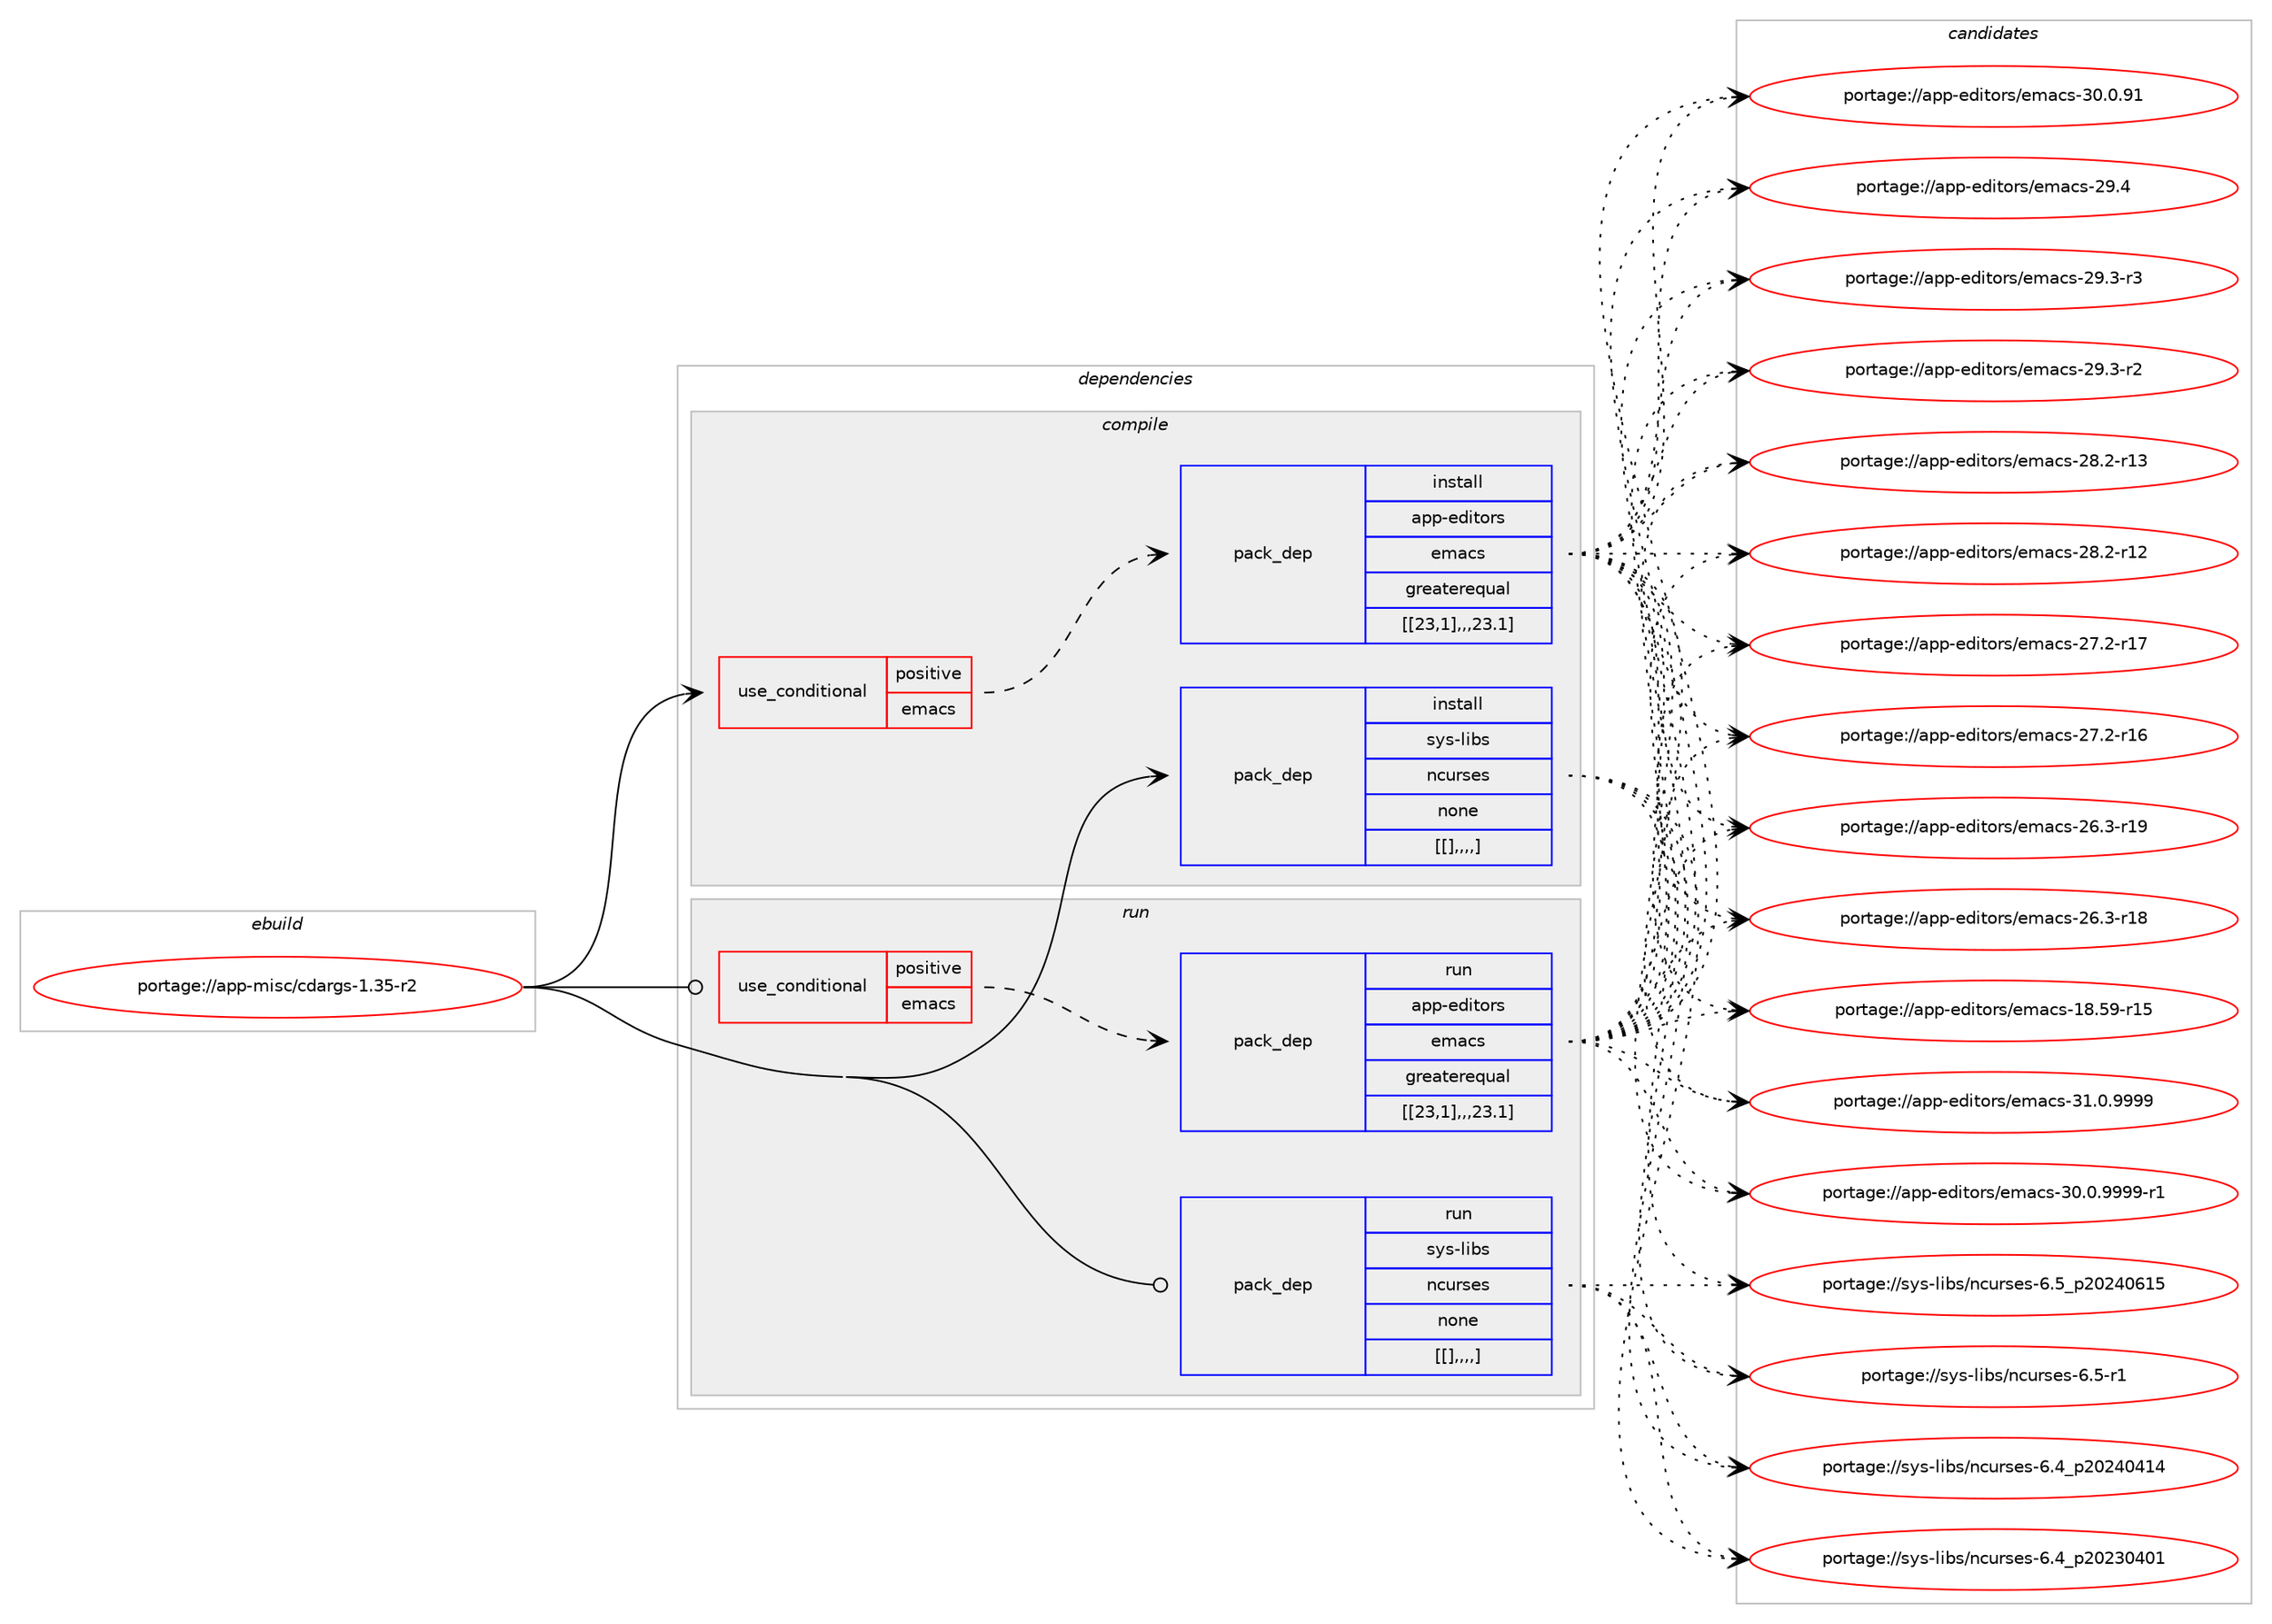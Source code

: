 digraph prolog {

# *************
# Graph options
# *************

newrank=true;
concentrate=true;
compound=true;
graph [rankdir=LR,fontname=Helvetica,fontsize=10,ranksep=1.5];#, ranksep=2.5, nodesep=0.2];
edge  [arrowhead=vee];
node  [fontname=Helvetica,fontsize=10];

# **********
# The ebuild
# **********

subgraph cluster_leftcol {
color=gray;
label=<<i>ebuild</i>>;
id [label="portage://app-misc/cdargs-1.35-r2", color=red, width=4, href="../app-misc/cdargs-1.35-r2.svg"];
}

# ****************
# The dependencies
# ****************

subgraph cluster_midcol {
color=gray;
label=<<i>dependencies</i>>;
subgraph cluster_compile {
fillcolor="#eeeeee";
style=filled;
label=<<i>compile</i>>;
subgraph cond11780 {
dependency40418 [label=<<TABLE BORDER="0" CELLBORDER="1" CELLSPACING="0" CELLPADDING="4"><TR><TD ROWSPAN="3" CELLPADDING="10">use_conditional</TD></TR><TR><TD>positive</TD></TR><TR><TD>emacs</TD></TR></TABLE>>, shape=none, color=red];
subgraph pack28249 {
dependency40419 [label=<<TABLE BORDER="0" CELLBORDER="1" CELLSPACING="0" CELLPADDING="4" WIDTH="220"><TR><TD ROWSPAN="6" CELLPADDING="30">pack_dep</TD></TR><TR><TD WIDTH="110">install</TD></TR><TR><TD>app-editors</TD></TR><TR><TD>emacs</TD></TR><TR><TD>greaterequal</TD></TR><TR><TD>[[23,1],,,23.1]</TD></TR></TABLE>>, shape=none, color=blue];
}
dependency40418:e -> dependency40419:w [weight=20,style="dashed",arrowhead="vee"];
}
id:e -> dependency40418:w [weight=20,style="solid",arrowhead="vee"];
subgraph pack28250 {
dependency40420 [label=<<TABLE BORDER="0" CELLBORDER="1" CELLSPACING="0" CELLPADDING="4" WIDTH="220"><TR><TD ROWSPAN="6" CELLPADDING="30">pack_dep</TD></TR><TR><TD WIDTH="110">install</TD></TR><TR><TD>sys-libs</TD></TR><TR><TD>ncurses</TD></TR><TR><TD>none</TD></TR><TR><TD>[[],,,,]</TD></TR></TABLE>>, shape=none, color=blue];
}
id:e -> dependency40420:w [weight=20,style="solid",arrowhead="vee"];
}
subgraph cluster_compileandrun {
fillcolor="#eeeeee";
style=filled;
label=<<i>compile and run</i>>;
}
subgraph cluster_run {
fillcolor="#eeeeee";
style=filled;
label=<<i>run</i>>;
subgraph cond11781 {
dependency40421 [label=<<TABLE BORDER="0" CELLBORDER="1" CELLSPACING="0" CELLPADDING="4"><TR><TD ROWSPAN="3" CELLPADDING="10">use_conditional</TD></TR><TR><TD>positive</TD></TR><TR><TD>emacs</TD></TR></TABLE>>, shape=none, color=red];
subgraph pack28251 {
dependency40422 [label=<<TABLE BORDER="0" CELLBORDER="1" CELLSPACING="0" CELLPADDING="4" WIDTH="220"><TR><TD ROWSPAN="6" CELLPADDING="30">pack_dep</TD></TR><TR><TD WIDTH="110">run</TD></TR><TR><TD>app-editors</TD></TR><TR><TD>emacs</TD></TR><TR><TD>greaterequal</TD></TR><TR><TD>[[23,1],,,23.1]</TD></TR></TABLE>>, shape=none, color=blue];
}
dependency40421:e -> dependency40422:w [weight=20,style="dashed",arrowhead="vee"];
}
id:e -> dependency40421:w [weight=20,style="solid",arrowhead="odot"];
subgraph pack28252 {
dependency40423 [label=<<TABLE BORDER="0" CELLBORDER="1" CELLSPACING="0" CELLPADDING="4" WIDTH="220"><TR><TD ROWSPAN="6" CELLPADDING="30">pack_dep</TD></TR><TR><TD WIDTH="110">run</TD></TR><TR><TD>sys-libs</TD></TR><TR><TD>ncurses</TD></TR><TR><TD>none</TD></TR><TR><TD>[[],,,,]</TD></TR></TABLE>>, shape=none, color=blue];
}
id:e -> dependency40423:w [weight=20,style="solid",arrowhead="odot"];
}
}

# **************
# The candidates
# **************

subgraph cluster_choices {
rank=same;
color=gray;
label=<<i>candidates</i>>;

subgraph choice28249 {
color=black;
nodesep=1;
choice971121124510110010511611111411547101109979911545514946484657575757 [label="portage://app-editors/emacs-31.0.9999", color=red, width=4,href="../app-editors/emacs-31.0.9999.svg"];
choice9711211245101100105116111114115471011099799115455148464846575757574511449 [label="portage://app-editors/emacs-30.0.9999-r1", color=red, width=4,href="../app-editors/emacs-30.0.9999-r1.svg"];
choice97112112451011001051161111141154710110997991154551484648465749 [label="portage://app-editors/emacs-30.0.91", color=red, width=4,href="../app-editors/emacs-30.0.91.svg"];
choice97112112451011001051161111141154710110997991154550574652 [label="portage://app-editors/emacs-29.4", color=red, width=4,href="../app-editors/emacs-29.4.svg"];
choice971121124510110010511611111411547101109979911545505746514511451 [label="portage://app-editors/emacs-29.3-r3", color=red, width=4,href="../app-editors/emacs-29.3-r3.svg"];
choice971121124510110010511611111411547101109979911545505746514511450 [label="portage://app-editors/emacs-29.3-r2", color=red, width=4,href="../app-editors/emacs-29.3-r2.svg"];
choice97112112451011001051161111141154710110997991154550564650451144951 [label="portage://app-editors/emacs-28.2-r13", color=red, width=4,href="../app-editors/emacs-28.2-r13.svg"];
choice97112112451011001051161111141154710110997991154550564650451144950 [label="portage://app-editors/emacs-28.2-r12", color=red, width=4,href="../app-editors/emacs-28.2-r12.svg"];
choice97112112451011001051161111141154710110997991154550554650451144955 [label="portage://app-editors/emacs-27.2-r17", color=red, width=4,href="../app-editors/emacs-27.2-r17.svg"];
choice97112112451011001051161111141154710110997991154550554650451144954 [label="portage://app-editors/emacs-27.2-r16", color=red, width=4,href="../app-editors/emacs-27.2-r16.svg"];
choice97112112451011001051161111141154710110997991154550544651451144957 [label="portage://app-editors/emacs-26.3-r19", color=red, width=4,href="../app-editors/emacs-26.3-r19.svg"];
choice97112112451011001051161111141154710110997991154550544651451144956 [label="portage://app-editors/emacs-26.3-r18", color=red, width=4,href="../app-editors/emacs-26.3-r18.svg"];
choice9711211245101100105116111114115471011099799115454956465357451144953 [label="portage://app-editors/emacs-18.59-r15", color=red, width=4,href="../app-editors/emacs-18.59-r15.svg"];
dependency40419:e -> choice971121124510110010511611111411547101109979911545514946484657575757:w [style=dotted,weight="100"];
dependency40419:e -> choice9711211245101100105116111114115471011099799115455148464846575757574511449:w [style=dotted,weight="100"];
dependency40419:e -> choice97112112451011001051161111141154710110997991154551484648465749:w [style=dotted,weight="100"];
dependency40419:e -> choice97112112451011001051161111141154710110997991154550574652:w [style=dotted,weight="100"];
dependency40419:e -> choice971121124510110010511611111411547101109979911545505746514511451:w [style=dotted,weight="100"];
dependency40419:e -> choice971121124510110010511611111411547101109979911545505746514511450:w [style=dotted,weight="100"];
dependency40419:e -> choice97112112451011001051161111141154710110997991154550564650451144951:w [style=dotted,weight="100"];
dependency40419:e -> choice97112112451011001051161111141154710110997991154550564650451144950:w [style=dotted,weight="100"];
dependency40419:e -> choice97112112451011001051161111141154710110997991154550554650451144955:w [style=dotted,weight="100"];
dependency40419:e -> choice97112112451011001051161111141154710110997991154550554650451144954:w [style=dotted,weight="100"];
dependency40419:e -> choice97112112451011001051161111141154710110997991154550544651451144957:w [style=dotted,weight="100"];
dependency40419:e -> choice97112112451011001051161111141154710110997991154550544651451144956:w [style=dotted,weight="100"];
dependency40419:e -> choice9711211245101100105116111114115471011099799115454956465357451144953:w [style=dotted,weight="100"];
}
subgraph choice28250 {
color=black;
nodesep=1;
choice1151211154510810598115471109911711411510111545544653951125048505248544953 [label="portage://sys-libs/ncurses-6.5_p20240615", color=red, width=4,href="../sys-libs/ncurses-6.5_p20240615.svg"];
choice11512111545108105981154711099117114115101115455446534511449 [label="portage://sys-libs/ncurses-6.5-r1", color=red, width=4,href="../sys-libs/ncurses-6.5-r1.svg"];
choice1151211154510810598115471109911711411510111545544652951125048505248524952 [label="portage://sys-libs/ncurses-6.4_p20240414", color=red, width=4,href="../sys-libs/ncurses-6.4_p20240414.svg"];
choice1151211154510810598115471109911711411510111545544652951125048505148524849 [label="portage://sys-libs/ncurses-6.4_p20230401", color=red, width=4,href="../sys-libs/ncurses-6.4_p20230401.svg"];
dependency40420:e -> choice1151211154510810598115471109911711411510111545544653951125048505248544953:w [style=dotted,weight="100"];
dependency40420:e -> choice11512111545108105981154711099117114115101115455446534511449:w [style=dotted,weight="100"];
dependency40420:e -> choice1151211154510810598115471109911711411510111545544652951125048505248524952:w [style=dotted,weight="100"];
dependency40420:e -> choice1151211154510810598115471109911711411510111545544652951125048505148524849:w [style=dotted,weight="100"];
}
subgraph choice28251 {
color=black;
nodesep=1;
choice971121124510110010511611111411547101109979911545514946484657575757 [label="portage://app-editors/emacs-31.0.9999", color=red, width=4,href="../app-editors/emacs-31.0.9999.svg"];
choice9711211245101100105116111114115471011099799115455148464846575757574511449 [label="portage://app-editors/emacs-30.0.9999-r1", color=red, width=4,href="../app-editors/emacs-30.0.9999-r1.svg"];
choice97112112451011001051161111141154710110997991154551484648465749 [label="portage://app-editors/emacs-30.0.91", color=red, width=4,href="../app-editors/emacs-30.0.91.svg"];
choice97112112451011001051161111141154710110997991154550574652 [label="portage://app-editors/emacs-29.4", color=red, width=4,href="../app-editors/emacs-29.4.svg"];
choice971121124510110010511611111411547101109979911545505746514511451 [label="portage://app-editors/emacs-29.3-r3", color=red, width=4,href="../app-editors/emacs-29.3-r3.svg"];
choice971121124510110010511611111411547101109979911545505746514511450 [label="portage://app-editors/emacs-29.3-r2", color=red, width=4,href="../app-editors/emacs-29.3-r2.svg"];
choice97112112451011001051161111141154710110997991154550564650451144951 [label="portage://app-editors/emacs-28.2-r13", color=red, width=4,href="../app-editors/emacs-28.2-r13.svg"];
choice97112112451011001051161111141154710110997991154550564650451144950 [label="portage://app-editors/emacs-28.2-r12", color=red, width=4,href="../app-editors/emacs-28.2-r12.svg"];
choice97112112451011001051161111141154710110997991154550554650451144955 [label="portage://app-editors/emacs-27.2-r17", color=red, width=4,href="../app-editors/emacs-27.2-r17.svg"];
choice97112112451011001051161111141154710110997991154550554650451144954 [label="portage://app-editors/emacs-27.2-r16", color=red, width=4,href="../app-editors/emacs-27.2-r16.svg"];
choice97112112451011001051161111141154710110997991154550544651451144957 [label="portage://app-editors/emacs-26.3-r19", color=red, width=4,href="../app-editors/emacs-26.3-r19.svg"];
choice97112112451011001051161111141154710110997991154550544651451144956 [label="portage://app-editors/emacs-26.3-r18", color=red, width=4,href="../app-editors/emacs-26.3-r18.svg"];
choice9711211245101100105116111114115471011099799115454956465357451144953 [label="portage://app-editors/emacs-18.59-r15", color=red, width=4,href="../app-editors/emacs-18.59-r15.svg"];
dependency40422:e -> choice971121124510110010511611111411547101109979911545514946484657575757:w [style=dotted,weight="100"];
dependency40422:e -> choice9711211245101100105116111114115471011099799115455148464846575757574511449:w [style=dotted,weight="100"];
dependency40422:e -> choice97112112451011001051161111141154710110997991154551484648465749:w [style=dotted,weight="100"];
dependency40422:e -> choice97112112451011001051161111141154710110997991154550574652:w [style=dotted,weight="100"];
dependency40422:e -> choice971121124510110010511611111411547101109979911545505746514511451:w [style=dotted,weight="100"];
dependency40422:e -> choice971121124510110010511611111411547101109979911545505746514511450:w [style=dotted,weight="100"];
dependency40422:e -> choice97112112451011001051161111141154710110997991154550564650451144951:w [style=dotted,weight="100"];
dependency40422:e -> choice97112112451011001051161111141154710110997991154550564650451144950:w [style=dotted,weight="100"];
dependency40422:e -> choice97112112451011001051161111141154710110997991154550554650451144955:w [style=dotted,weight="100"];
dependency40422:e -> choice97112112451011001051161111141154710110997991154550554650451144954:w [style=dotted,weight="100"];
dependency40422:e -> choice97112112451011001051161111141154710110997991154550544651451144957:w [style=dotted,weight="100"];
dependency40422:e -> choice97112112451011001051161111141154710110997991154550544651451144956:w [style=dotted,weight="100"];
dependency40422:e -> choice9711211245101100105116111114115471011099799115454956465357451144953:w [style=dotted,weight="100"];
}
subgraph choice28252 {
color=black;
nodesep=1;
choice1151211154510810598115471109911711411510111545544653951125048505248544953 [label="portage://sys-libs/ncurses-6.5_p20240615", color=red, width=4,href="../sys-libs/ncurses-6.5_p20240615.svg"];
choice11512111545108105981154711099117114115101115455446534511449 [label="portage://sys-libs/ncurses-6.5-r1", color=red, width=4,href="../sys-libs/ncurses-6.5-r1.svg"];
choice1151211154510810598115471109911711411510111545544652951125048505248524952 [label="portage://sys-libs/ncurses-6.4_p20240414", color=red, width=4,href="../sys-libs/ncurses-6.4_p20240414.svg"];
choice1151211154510810598115471109911711411510111545544652951125048505148524849 [label="portage://sys-libs/ncurses-6.4_p20230401", color=red, width=4,href="../sys-libs/ncurses-6.4_p20230401.svg"];
dependency40423:e -> choice1151211154510810598115471109911711411510111545544653951125048505248544953:w [style=dotted,weight="100"];
dependency40423:e -> choice11512111545108105981154711099117114115101115455446534511449:w [style=dotted,weight="100"];
dependency40423:e -> choice1151211154510810598115471109911711411510111545544652951125048505248524952:w [style=dotted,weight="100"];
dependency40423:e -> choice1151211154510810598115471109911711411510111545544652951125048505148524849:w [style=dotted,weight="100"];
}
}

}
